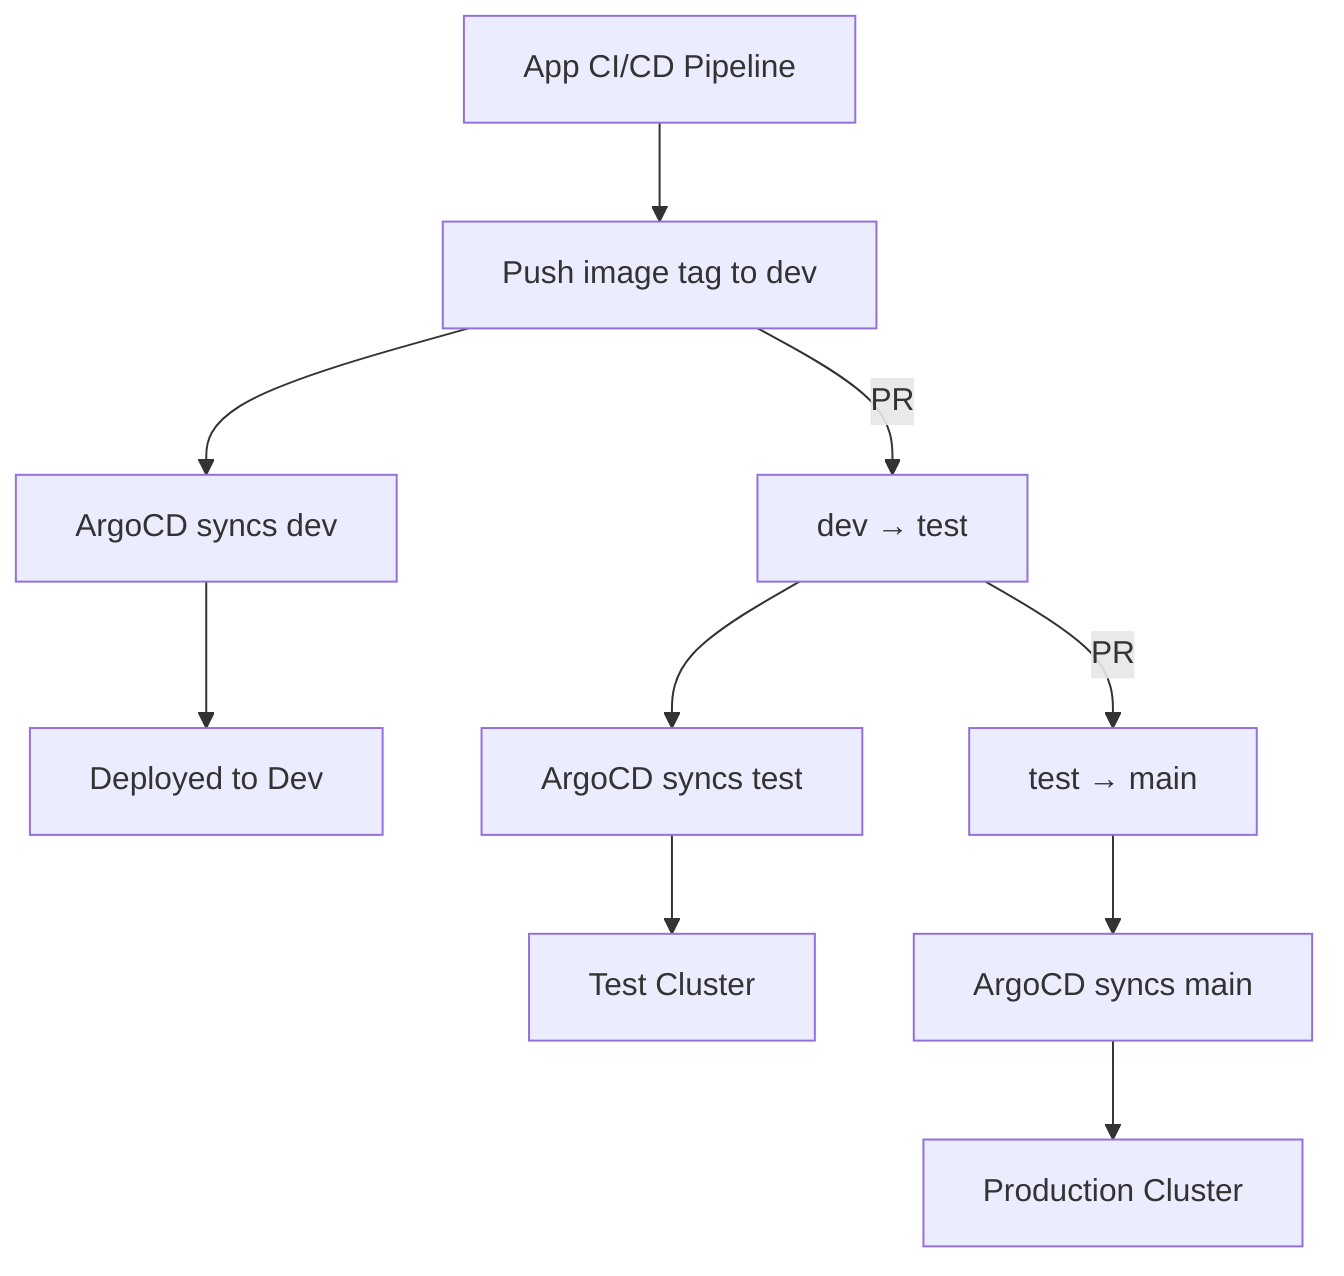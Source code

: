flowchart TD
  CI[App CI/CD Pipeline] --> DevUpdate[Push image tag to dev]
  DevUpdate --> ArgoDev[ArgoCD syncs dev]
  ArgoDev --> DevEnv[Deployed to Dev]

  DevUpdate -->|PR| TestUpdate[dev → test]
  TestUpdate --> ArgoTest[ArgoCD syncs test]
  ArgoTest --> TestEnv[Test Cluster]

  TestUpdate -->|PR| ProdUpdate[test → main]
  ProdUpdate --> ArgoProd[ArgoCD syncs main]
  ArgoProd --> ProdEnv[Production Cluster]